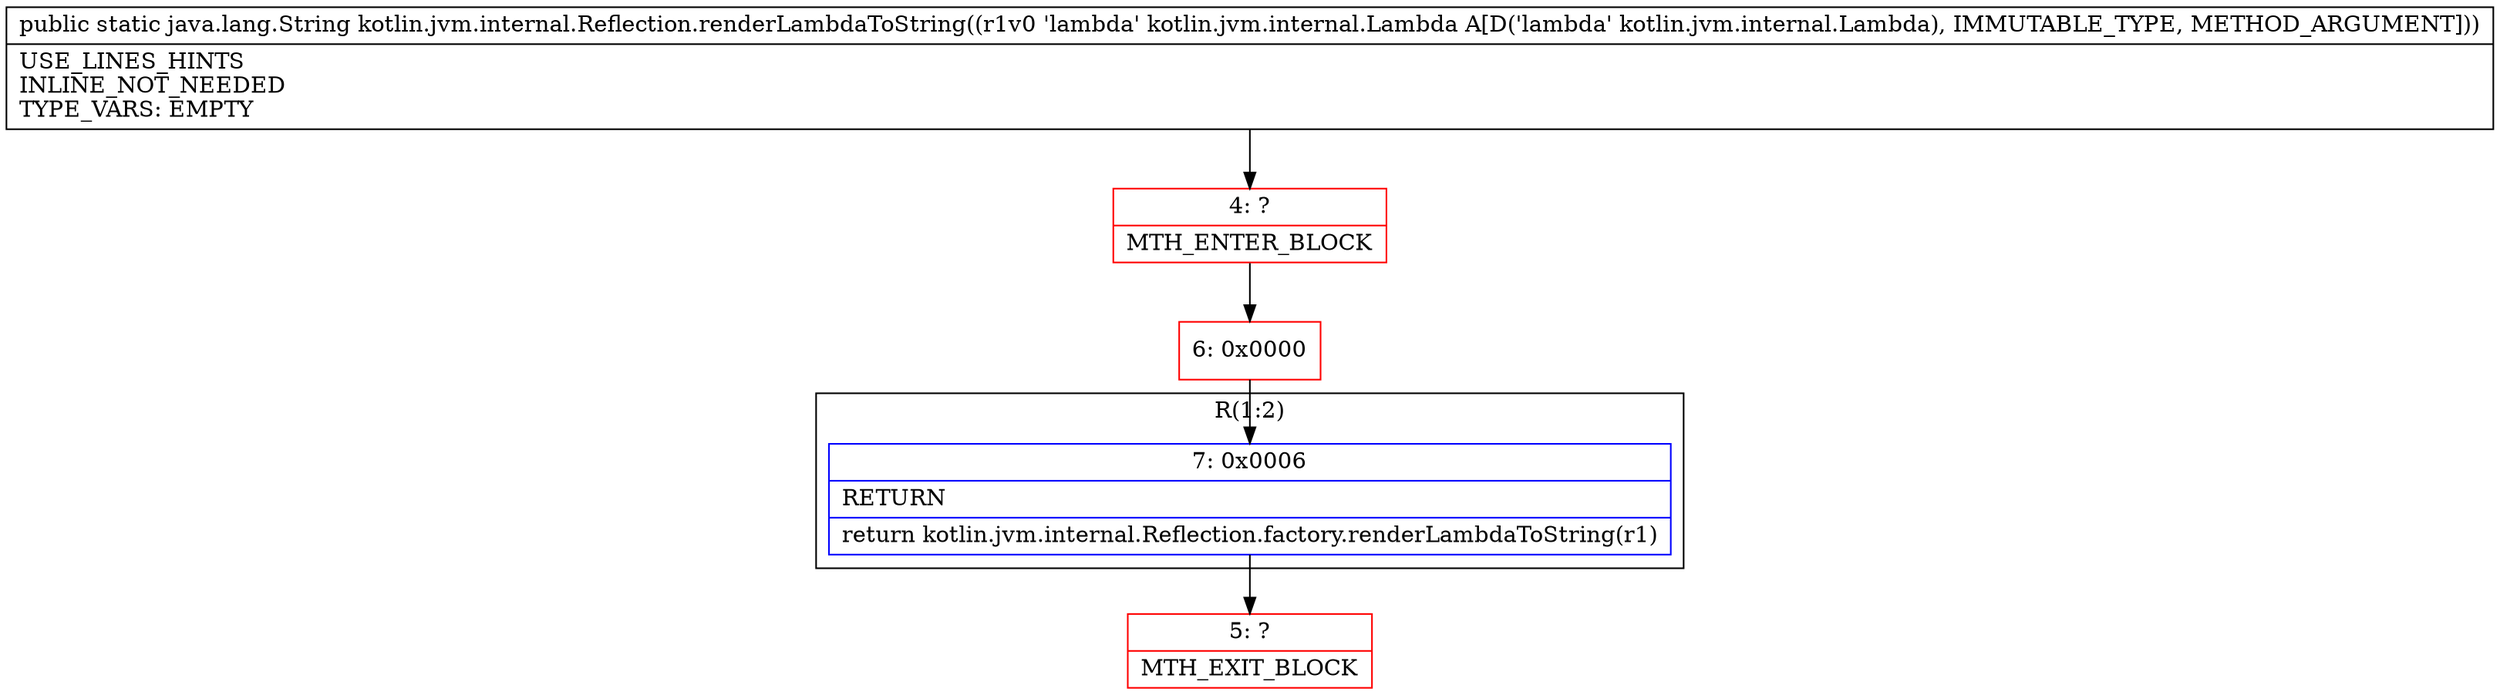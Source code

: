 digraph "CFG forkotlin.jvm.internal.Reflection.renderLambdaToString(Lkotlin\/jvm\/internal\/Lambda;)Ljava\/lang\/String;" {
subgraph cluster_Region_474653812 {
label = "R(1:2)";
node [shape=record,color=blue];
Node_7 [shape=record,label="{7\:\ 0x0006|RETURN\l|return kotlin.jvm.internal.Reflection.factory.renderLambdaToString(r1)\l}"];
}
Node_4 [shape=record,color=red,label="{4\:\ ?|MTH_ENTER_BLOCK\l}"];
Node_6 [shape=record,color=red,label="{6\:\ 0x0000}"];
Node_5 [shape=record,color=red,label="{5\:\ ?|MTH_EXIT_BLOCK\l}"];
MethodNode[shape=record,label="{public static java.lang.String kotlin.jvm.internal.Reflection.renderLambdaToString((r1v0 'lambda' kotlin.jvm.internal.Lambda A[D('lambda' kotlin.jvm.internal.Lambda), IMMUTABLE_TYPE, METHOD_ARGUMENT]))  | USE_LINES_HINTS\lINLINE_NOT_NEEDED\lTYPE_VARS: EMPTY\l}"];
MethodNode -> Node_4;Node_7 -> Node_5;
Node_4 -> Node_6;
Node_6 -> Node_7;
}

